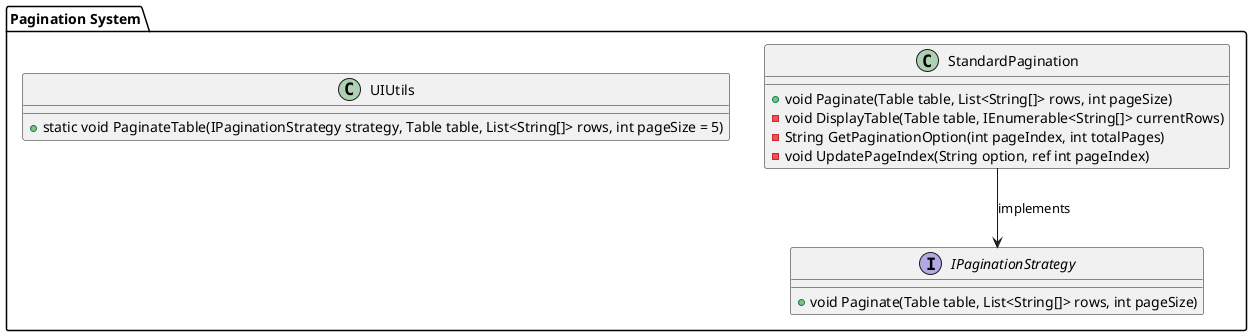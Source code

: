 @startuml Pagination System
package "Pagination System" {
    interface IPaginationStrategy {
        +void Paginate(Table table, List<String[]> rows, int pageSize)
    }

    class StandardPagination {
        +void Paginate(Table table, List<String[]> rows, int pageSize)
        -void DisplayTable(Table table, IEnumerable<String[]> currentRows)
        -String GetPaginationOption(int pageIndex, int totalPages)
        -void UpdatePageIndex(String option, ref int pageIndex)
    }

    class UIUtils {
        +static void PaginateTable(IPaginationStrategy strategy, Table table, List<String[]> rows, int pageSize = 5)
    }

    StandardPagination --> IPaginationStrategy : implements
}

@enduml
